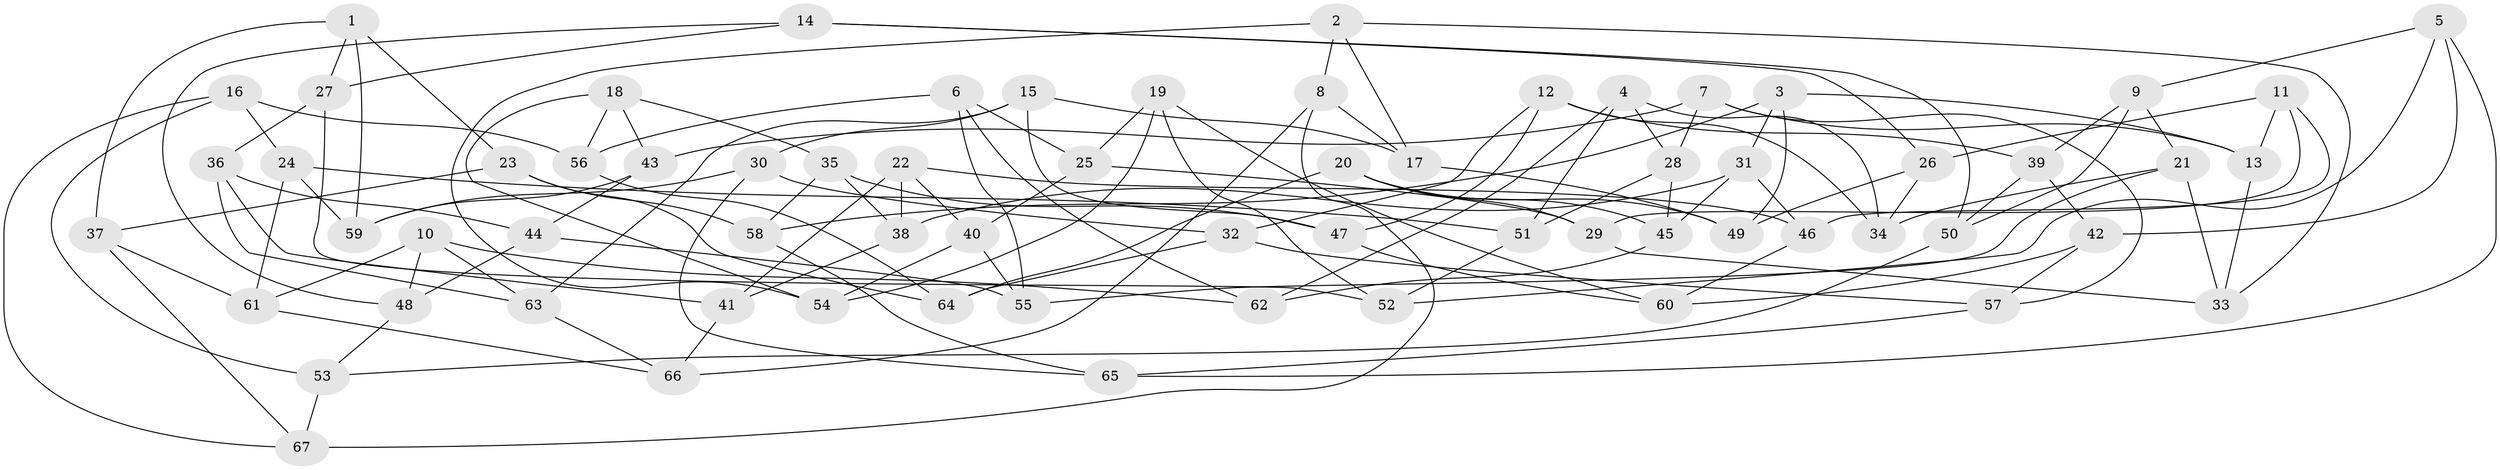 // coarse degree distribution, {5: 0.2894736842105263, 6: 0.47368421052631576, 4: 0.21052631578947367, 3: 0.02631578947368421}
// Generated by graph-tools (version 1.1) at 2025/42/03/06/25 10:42:18]
// undirected, 67 vertices, 134 edges
graph export_dot {
graph [start="1"]
  node [color=gray90,style=filled];
  1;
  2;
  3;
  4;
  5;
  6;
  7;
  8;
  9;
  10;
  11;
  12;
  13;
  14;
  15;
  16;
  17;
  18;
  19;
  20;
  21;
  22;
  23;
  24;
  25;
  26;
  27;
  28;
  29;
  30;
  31;
  32;
  33;
  34;
  35;
  36;
  37;
  38;
  39;
  40;
  41;
  42;
  43;
  44;
  45;
  46;
  47;
  48;
  49;
  50;
  51;
  52;
  53;
  54;
  55;
  56;
  57;
  58;
  59;
  60;
  61;
  62;
  63;
  64;
  65;
  66;
  67;
  1 -- 37;
  1 -- 59;
  1 -- 27;
  1 -- 23;
  2 -- 17;
  2 -- 33;
  2 -- 8;
  2 -- 54;
  3 -- 49;
  3 -- 13;
  3 -- 58;
  3 -- 31;
  4 -- 34;
  4 -- 62;
  4 -- 51;
  4 -- 28;
  5 -- 9;
  5 -- 42;
  5 -- 52;
  5 -- 65;
  6 -- 62;
  6 -- 56;
  6 -- 25;
  6 -- 55;
  7 -- 43;
  7 -- 13;
  7 -- 28;
  7 -- 57;
  8 -- 67;
  8 -- 66;
  8 -- 17;
  9 -- 39;
  9 -- 21;
  9 -- 50;
  10 -- 48;
  10 -- 61;
  10 -- 62;
  10 -- 63;
  11 -- 29;
  11 -- 26;
  11 -- 46;
  11 -- 13;
  12 -- 34;
  12 -- 47;
  12 -- 39;
  12 -- 32;
  13 -- 33;
  14 -- 26;
  14 -- 48;
  14 -- 50;
  14 -- 27;
  15 -- 30;
  15 -- 63;
  15 -- 47;
  15 -- 17;
  16 -- 24;
  16 -- 67;
  16 -- 53;
  16 -- 56;
  17 -- 49;
  18 -- 56;
  18 -- 35;
  18 -- 43;
  18 -- 54;
  19 -- 52;
  19 -- 60;
  19 -- 25;
  19 -- 54;
  20 -- 64;
  20 -- 29;
  20 -- 45;
  20 -- 49;
  21 -- 34;
  21 -- 33;
  21 -- 55;
  22 -- 40;
  22 -- 41;
  22 -- 38;
  22 -- 46;
  23 -- 58;
  23 -- 64;
  23 -- 37;
  24 -- 59;
  24 -- 61;
  24 -- 51;
  25 -- 40;
  25 -- 29;
  26 -- 49;
  26 -- 34;
  27 -- 36;
  27 -- 52;
  28 -- 51;
  28 -- 45;
  29 -- 33;
  30 -- 32;
  30 -- 65;
  30 -- 59;
  31 -- 38;
  31 -- 46;
  31 -- 45;
  32 -- 57;
  32 -- 64;
  35 -- 38;
  35 -- 58;
  35 -- 47;
  36 -- 41;
  36 -- 44;
  36 -- 63;
  37 -- 67;
  37 -- 61;
  38 -- 41;
  39 -- 50;
  39 -- 42;
  40 -- 55;
  40 -- 54;
  41 -- 66;
  42 -- 57;
  42 -- 60;
  43 -- 44;
  43 -- 59;
  44 -- 48;
  44 -- 55;
  45 -- 62;
  46 -- 60;
  47 -- 60;
  48 -- 53;
  50 -- 53;
  51 -- 52;
  53 -- 67;
  56 -- 64;
  57 -- 65;
  58 -- 65;
  61 -- 66;
  63 -- 66;
}
